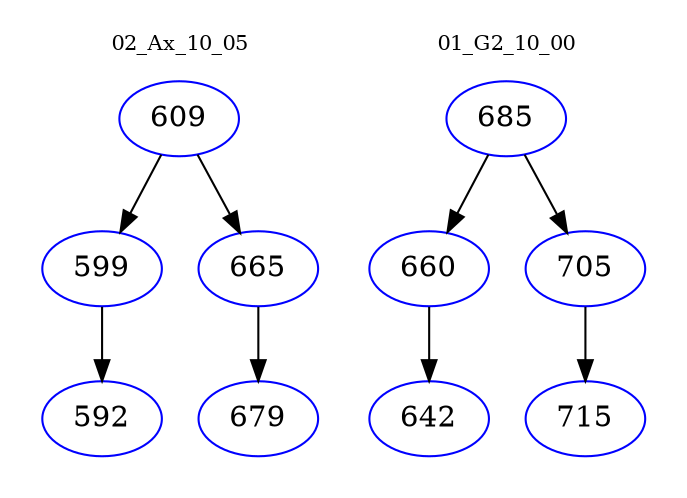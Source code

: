 digraph{
subgraph cluster_0 {
color = white
label = "02_Ax_10_05";
fontsize=10;
T0_609 [label="609", color="blue"]
T0_609 -> T0_599 [color="black"]
T0_599 [label="599", color="blue"]
T0_599 -> T0_592 [color="black"]
T0_592 [label="592", color="blue"]
T0_609 -> T0_665 [color="black"]
T0_665 [label="665", color="blue"]
T0_665 -> T0_679 [color="black"]
T0_679 [label="679", color="blue"]
}
subgraph cluster_1 {
color = white
label = "01_G2_10_00";
fontsize=10;
T1_685 [label="685", color="blue"]
T1_685 -> T1_660 [color="black"]
T1_660 [label="660", color="blue"]
T1_660 -> T1_642 [color="black"]
T1_642 [label="642", color="blue"]
T1_685 -> T1_705 [color="black"]
T1_705 [label="705", color="blue"]
T1_705 -> T1_715 [color="black"]
T1_715 [label="715", color="blue"]
}
}

